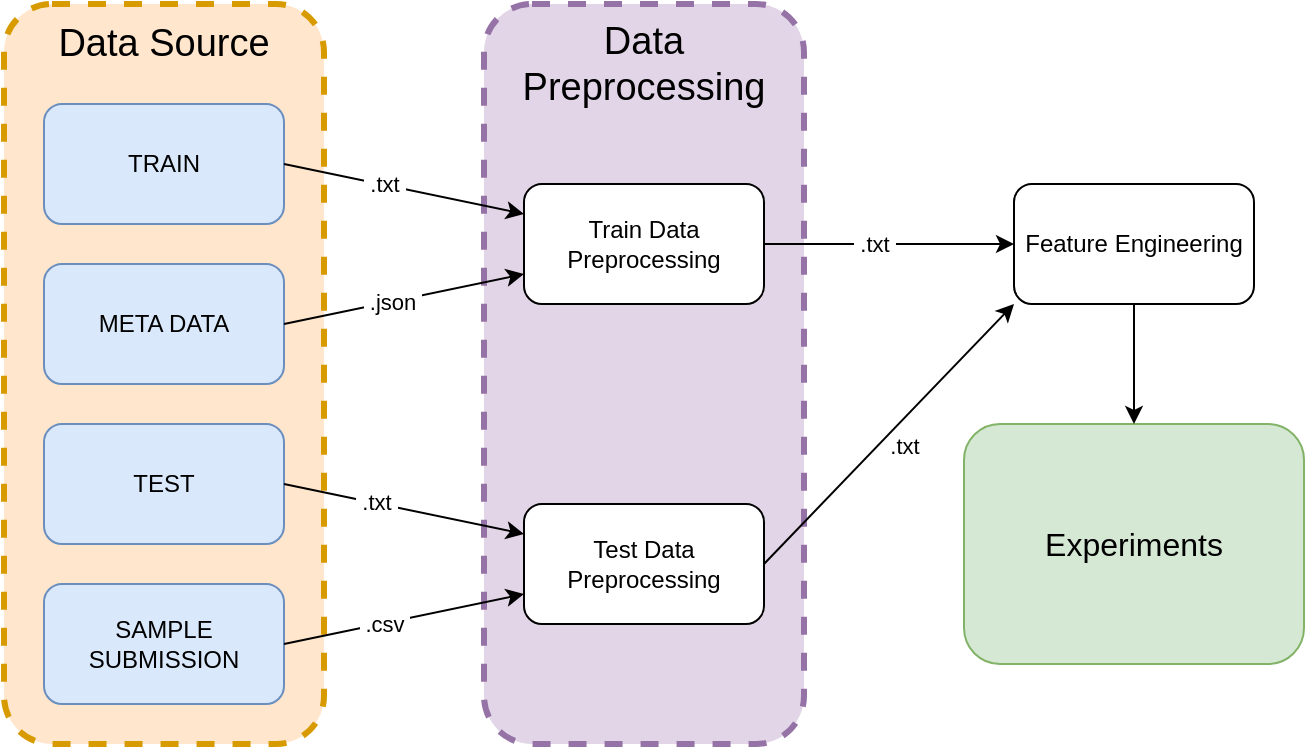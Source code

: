 <mxfile version="14.6.9" type="device"><diagram id="tVCWxlv860_gX5bp-Z5-" name="Page-1"><mxGraphModel dx="1422" dy="794" grid="1" gridSize="10" guides="1" tooltips="1" connect="1" arrows="1" fold="1" page="1" pageScale="1" pageWidth="1169" pageHeight="1654" math="0" shadow="0"><root><mxCell id="0"/><mxCell id="1" parent="0"/><mxCell id="Do4FvJoxKabMsy2vZ06L-4" value="" style="rounded=1;whiteSpace=wrap;html=1;dashed=1;fillColor=#e1d5e7;strokeColor=#9673a6;strokeWidth=3;" parent="1" vertex="1"><mxGeometry x="460" y="220" width="160" height="370" as="geometry"/></mxCell><mxCell id="35YoYFqmzZQlA8h-w_qW-21" value="" style="rounded=1;whiteSpace=wrap;html=1;dashed=1;fillColor=#ffe6cc;strokeColor=#d79b00;strokeWidth=3;" parent="1" vertex="1"><mxGeometry x="220" y="220" width="160" height="370" as="geometry"/></mxCell><mxCell id="35YoYFqmzZQlA8h-w_qW-2" value="&lt;font style=&quot;font-size: 16px&quot;&gt;Experiments&lt;/font&gt;" style="rounded=1;whiteSpace=wrap;html=1;fillColor=#d5e8d4;strokeColor=#82b366;" parent="1" vertex="1"><mxGeometry x="700" y="430" width="170" height="120" as="geometry"/></mxCell><mxCell id="35YoYFqmzZQlA8h-w_qW-3" value="TRAIN" style="rounded=1;whiteSpace=wrap;html=1;fillColor=#dae8fc;strokeColor=#6c8ebf;" parent="1" vertex="1"><mxGeometry x="240" y="270" width="120" height="60" as="geometry"/></mxCell><mxCell id="35YoYFqmzZQlA8h-w_qW-4" value="TEST" style="rounded=1;whiteSpace=wrap;html=1;fillColor=#dae8fc;strokeColor=#6c8ebf;" parent="1" vertex="1"><mxGeometry x="240" y="430" width="120" height="60" as="geometry"/></mxCell><mxCell id="35YoYFqmzZQlA8h-w_qW-5" value="META DATA" style="rounded=1;whiteSpace=wrap;html=1;fillColor=#dae8fc;strokeColor=#6c8ebf;" parent="1" vertex="1"><mxGeometry x="240" y="350" width="120" height="60" as="geometry"/></mxCell><mxCell id="35YoYFqmzZQlA8h-w_qW-6" value="SAMPLE SUBMISSION" style="rounded=1;whiteSpace=wrap;html=1;fillColor=#dae8fc;strokeColor=#6c8ebf;" parent="1" vertex="1"><mxGeometry x="240" y="510" width="120" height="60" as="geometry"/></mxCell><mxCell id="35YoYFqmzZQlA8h-w_qW-8" value="" style="endArrow=classic;html=1;exitX=1;exitY=0.5;exitDx=0;exitDy=0;entryX=0;entryY=0.25;entryDx=0;entryDy=0;" parent="1" source="35YoYFqmzZQlA8h-w_qW-3" target="35YoYFqmzZQlA8h-w_qW-11" edge="1"><mxGeometry width="50" height="50" relative="1" as="geometry"><mxPoint x="530" y="460" as="sourcePoint"/><mxPoint x="420" y="300" as="targetPoint"/></mxGeometry></mxCell><mxCell id="35YoYFqmzZQlA8h-w_qW-27" value="&amp;nbsp;.txt&amp;nbsp;" style="edgeLabel;html=1;align=center;verticalAlign=middle;resizable=0;points=[];" parent="35YoYFqmzZQlA8h-w_qW-8" vertex="1" connectable="0"><mxGeometry x="-0.378" relative="1" as="geometry"><mxPoint x="12.8" y="2.25" as="offset"/></mxGeometry></mxCell><mxCell id="35YoYFqmzZQlA8h-w_qW-11" value="Train Data Preprocessing" style="rounded=1;whiteSpace=wrap;html=1;" parent="1" vertex="1"><mxGeometry x="480" y="310" width="120" height="60" as="geometry"/></mxCell><mxCell id="35YoYFqmzZQlA8h-w_qW-14" value="" style="edgeStyle=orthogonalEdgeStyle;rounded=0;orthogonalLoop=1;jettySize=auto;html=1;" parent="1" source="35YoYFqmzZQlA8h-w_qW-12" target="35YoYFqmzZQlA8h-w_qW-2" edge="1"><mxGeometry relative="1" as="geometry"/></mxCell><mxCell id="35YoYFqmzZQlA8h-w_qW-12" value="Feature Engineering" style="rounded=1;whiteSpace=wrap;html=1;" parent="1" vertex="1"><mxGeometry x="725" y="310" width="120" height="60" as="geometry"/></mxCell><mxCell id="35YoYFqmzZQlA8h-w_qW-13" value="" style="endArrow=classic;html=1;exitX=1;exitY=0.5;exitDx=0;exitDy=0;entryX=0;entryY=0.5;entryDx=0;entryDy=0;" parent="1" source="35YoYFqmzZQlA8h-w_qW-11" target="35YoYFqmzZQlA8h-w_qW-12" edge="1"><mxGeometry width="50" height="50" relative="1" as="geometry"><mxPoint x="560" y="520" as="sourcePoint"/><mxPoint x="610" y="470" as="targetPoint"/></mxGeometry></mxCell><mxCell id="35YoYFqmzZQlA8h-w_qW-26" value="&amp;nbsp;.txt&amp;nbsp;" style="edgeLabel;html=1;align=center;verticalAlign=middle;resizable=0;points=[];" parent="35YoYFqmzZQlA8h-w_qW-13" vertex="1" connectable="0"><mxGeometry x="-0.09" y="2" relative="1" as="geometry"><mxPoint x="-2" y="2" as="offset"/></mxGeometry></mxCell><mxCell id="35YoYFqmzZQlA8h-w_qW-15" value="Test Data Preprocessing" style="rounded=1;whiteSpace=wrap;html=1;" parent="1" vertex="1"><mxGeometry x="480" y="470" width="120" height="60" as="geometry"/></mxCell><mxCell id="35YoYFqmzZQlA8h-w_qW-16" value="" style="endArrow=classic;html=1;exitX=1;exitY=0.5;exitDx=0;exitDy=0;entryX=0;entryY=0.25;entryDx=0;entryDy=0;" parent="1" source="35YoYFqmzZQlA8h-w_qW-4" target="35YoYFqmzZQlA8h-w_qW-15" edge="1"><mxGeometry width="50" height="50" relative="1" as="geometry"><mxPoint x="510" y="520" as="sourcePoint"/><mxPoint x="560" y="470" as="targetPoint"/></mxGeometry></mxCell><mxCell id="Do4FvJoxKabMsy2vZ06L-1" value="&amp;nbsp;.txt&amp;nbsp;" style="edgeLabel;html=1;align=center;verticalAlign=middle;resizable=0;points=[];" parent="35YoYFqmzZQlA8h-w_qW-16" vertex="1" connectable="0"><mxGeometry x="-0.235" y="1" relative="1" as="geometry"><mxPoint as="offset"/></mxGeometry></mxCell><mxCell id="35YoYFqmzZQlA8h-w_qW-18" value="" style="endArrow=classic;html=1;exitX=1;exitY=0.5;exitDx=0;exitDy=0;entryX=0;entryY=0.75;entryDx=0;entryDy=0;" parent="1" source="35YoYFqmzZQlA8h-w_qW-6" target="35YoYFqmzZQlA8h-w_qW-15" edge="1"><mxGeometry width="50" height="50" relative="1" as="geometry"><mxPoint x="510" y="520" as="sourcePoint"/><mxPoint x="560" y="470" as="targetPoint"/></mxGeometry></mxCell><mxCell id="Do4FvJoxKabMsy2vZ06L-2" value="&amp;nbsp;.csv&amp;nbsp;" style="edgeLabel;html=1;align=center;verticalAlign=middle;resizable=0;points=[];" parent="35YoYFqmzZQlA8h-w_qW-18" vertex="1" connectable="0"><mxGeometry x="0.03" y="-1" relative="1" as="geometry"><mxPoint x="-11.88" y="1.87" as="offset"/></mxGeometry></mxCell><mxCell id="35YoYFqmzZQlA8h-w_qW-22" value="&lt;font style=&quot;font-size: 19px&quot;&gt;Data Source&lt;/font&gt;" style="text;html=1;strokeColor=none;fillColor=none;align=center;verticalAlign=middle;whiteSpace=wrap;rounded=0;dashed=1;" parent="1" vertex="1"><mxGeometry x="235" y="230" width="130" height="20" as="geometry"/></mxCell><mxCell id="Do4FvJoxKabMsy2vZ06L-5" value="&lt;font style=&quot;font-size: 19px&quot;&gt;Data Preprocessing&lt;/font&gt;" style="text;html=1;strokeColor=none;fillColor=none;align=center;verticalAlign=middle;whiteSpace=wrap;rounded=0;dashed=1;" parent="1" vertex="1"><mxGeometry x="460" y="240" width="160" height="20" as="geometry"/></mxCell><mxCell id="Do4FvJoxKabMsy2vZ06L-6" value="" style="endArrow=classic;html=1;exitX=1;exitY=0.5;exitDx=0;exitDy=0;entryX=0;entryY=0.75;entryDx=0;entryDy=0;" parent="1" source="35YoYFqmzZQlA8h-w_qW-5" target="35YoYFqmzZQlA8h-w_qW-11" edge="1"><mxGeometry width="50" height="50" relative="1" as="geometry"><mxPoint x="560" y="410" as="sourcePoint"/><mxPoint x="610" y="360" as="targetPoint"/></mxGeometry></mxCell><mxCell id="Do4FvJoxKabMsy2vZ06L-7" value="&amp;nbsp;.json&amp;nbsp;" style="edgeLabel;html=1;align=center;verticalAlign=middle;resizable=0;points=[];" parent="Do4FvJoxKabMsy2vZ06L-6" vertex="1" connectable="0"><mxGeometry x="-0.101" relative="1" as="geometry"><mxPoint as="offset"/></mxGeometry></mxCell><mxCell id="f4X0GMDQ78N3GRejNJBs-1" value="" style="endArrow=classic;html=1;entryX=0;entryY=1;entryDx=0;entryDy=0;exitX=1;exitY=0.5;exitDx=0;exitDy=0;" edge="1" parent="1" source="35YoYFqmzZQlA8h-w_qW-15" target="35YoYFqmzZQlA8h-w_qW-12"><mxGeometry width="50" height="50" relative="1" as="geometry"><mxPoint x="460" y="720" as="sourcePoint"/><mxPoint x="510" y="670" as="targetPoint"/></mxGeometry></mxCell><mxCell id="f4X0GMDQ78N3GRejNJBs-2" value=".txt" style="edgeLabel;html=1;align=center;verticalAlign=middle;resizable=0;points=[];" vertex="1" connectable="0" parent="f4X0GMDQ78N3GRejNJBs-1"><mxGeometry x="0.192" y="1" relative="1" as="geometry"><mxPoint x="-4" y="19" as="offset"/></mxGeometry></mxCell></root></mxGraphModel></diagram></mxfile>